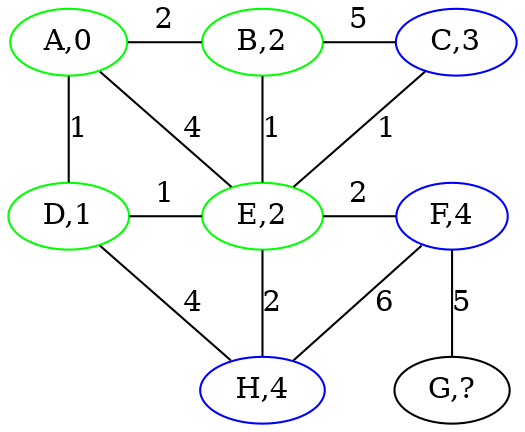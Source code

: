graph G {
      ratio="compress";
      node [ width=.1 height=.1 ];

      A [label="A,0", color="green"]
      B [label="B,2", color="green"]
      C [label="C,3", color="blue"]
      D [label="D,1", color="green"]
      E [label="E,2", color="green"]
      F [label="F,4", color="blue"]
      G [label="G,?"]
      H [label="H,4", color="blue"]


      A -- B [label=2];
      B -- C [label=5];

      A -- D [label=1];
      D -- E [label=1];
      E -- F [label=2];
      F -- G [label=5];

      D -- H [label=4];

      A -- E [label=4];
      E -- C [label=1];

      B -- E [label=1];
      E -- H [label=2];

      H -- F [label=6];

      { rank=same; A B C }
      { rank=same; D E F }
      { rank=same; H G }
}